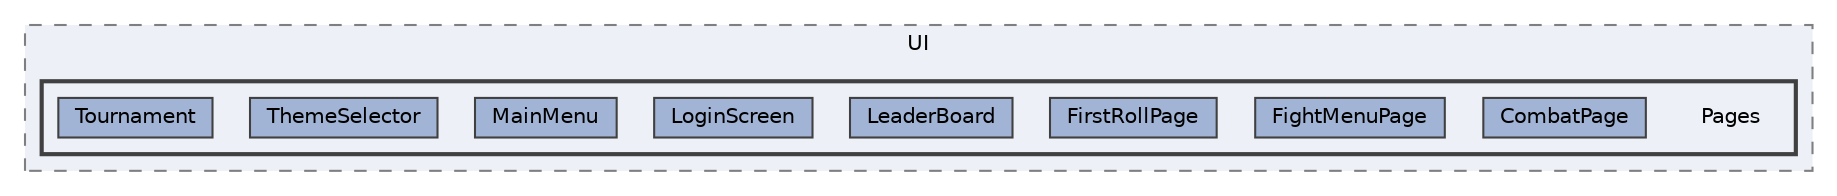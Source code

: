 digraph "Bloberts/Scripts/UI/Pages"
{
 // LATEX_PDF_SIZE
  bgcolor="transparent";
  edge [fontname=Helvetica,fontsize=10,labelfontname=Helvetica,labelfontsize=10];
  node [fontname=Helvetica,fontsize=10,shape=box,height=0.2,width=0.4];
  compound=true
  subgraph clusterdir_05b9da9c231dc04fb68445786587af22 {
    graph [ bgcolor="#edf0f7", pencolor="grey50", label="UI", fontname=Helvetica,fontsize=10 style="filled,dashed", URL="dir_05b9da9c231dc04fb68445786587af22.html",tooltip=""]
  subgraph clusterdir_0ec4a9d89eea34853c2ecb2ecdbd9dde {
    graph [ bgcolor="#edf0f7", pencolor="grey25", label="", fontname=Helvetica,fontsize=10 style="filled,bold", URL="dir_0ec4a9d89eea34853c2ecb2ecdbd9dde.html",tooltip=""]
    dir_0ec4a9d89eea34853c2ecb2ecdbd9dde [shape=plaintext, label="Pages"];
  dir_c9ee6451f5ac092d79698e27befd3753 [label="CombatPage", fillcolor="#a2b4d6", color="grey25", style="filled", URL="dir_c9ee6451f5ac092d79698e27befd3753.html",tooltip=""];
  dir_ab8c98e501c80b560a9720aabb46be3b [label="FightMenuPage", fillcolor="#a2b4d6", color="grey25", style="filled", URL="dir_ab8c98e501c80b560a9720aabb46be3b.html",tooltip=""];
  dir_63155815de4667e7505391e3fa0d9c3f [label="FirstRollPage", fillcolor="#a2b4d6", color="grey25", style="filled", URL="dir_63155815de4667e7505391e3fa0d9c3f.html",tooltip=""];
  dir_7c58061d80d298dd492d8c299a2e78d4 [label="LeaderBoard", fillcolor="#a2b4d6", color="grey25", style="filled", URL="dir_7c58061d80d298dd492d8c299a2e78d4.html",tooltip=""];
  dir_e830a8bff76ac115e1776348e9961fb0 [label="LoginScreen", fillcolor="#a2b4d6", color="grey25", style="filled", URL="dir_e830a8bff76ac115e1776348e9961fb0.html",tooltip=""];
  dir_20bd70a33f0323cd88ad7caab0fdb3a2 [label="MainMenu", fillcolor="#a2b4d6", color="grey25", style="filled", URL="dir_20bd70a33f0323cd88ad7caab0fdb3a2.html",tooltip=""];
  dir_ad22c88717df6f7a642ea025f8a0cd31 [label="ThemeSelector", fillcolor="#a2b4d6", color="grey25", style="filled", URL="dir_ad22c88717df6f7a642ea025f8a0cd31.html",tooltip=""];
  dir_2c62479d9a4c61e88303c2ef8579ddb8 [label="Tournament", fillcolor="#a2b4d6", color="grey25", style="filled", URL="dir_2c62479d9a4c61e88303c2ef8579ddb8.html",tooltip=""];
  }
  }
}
